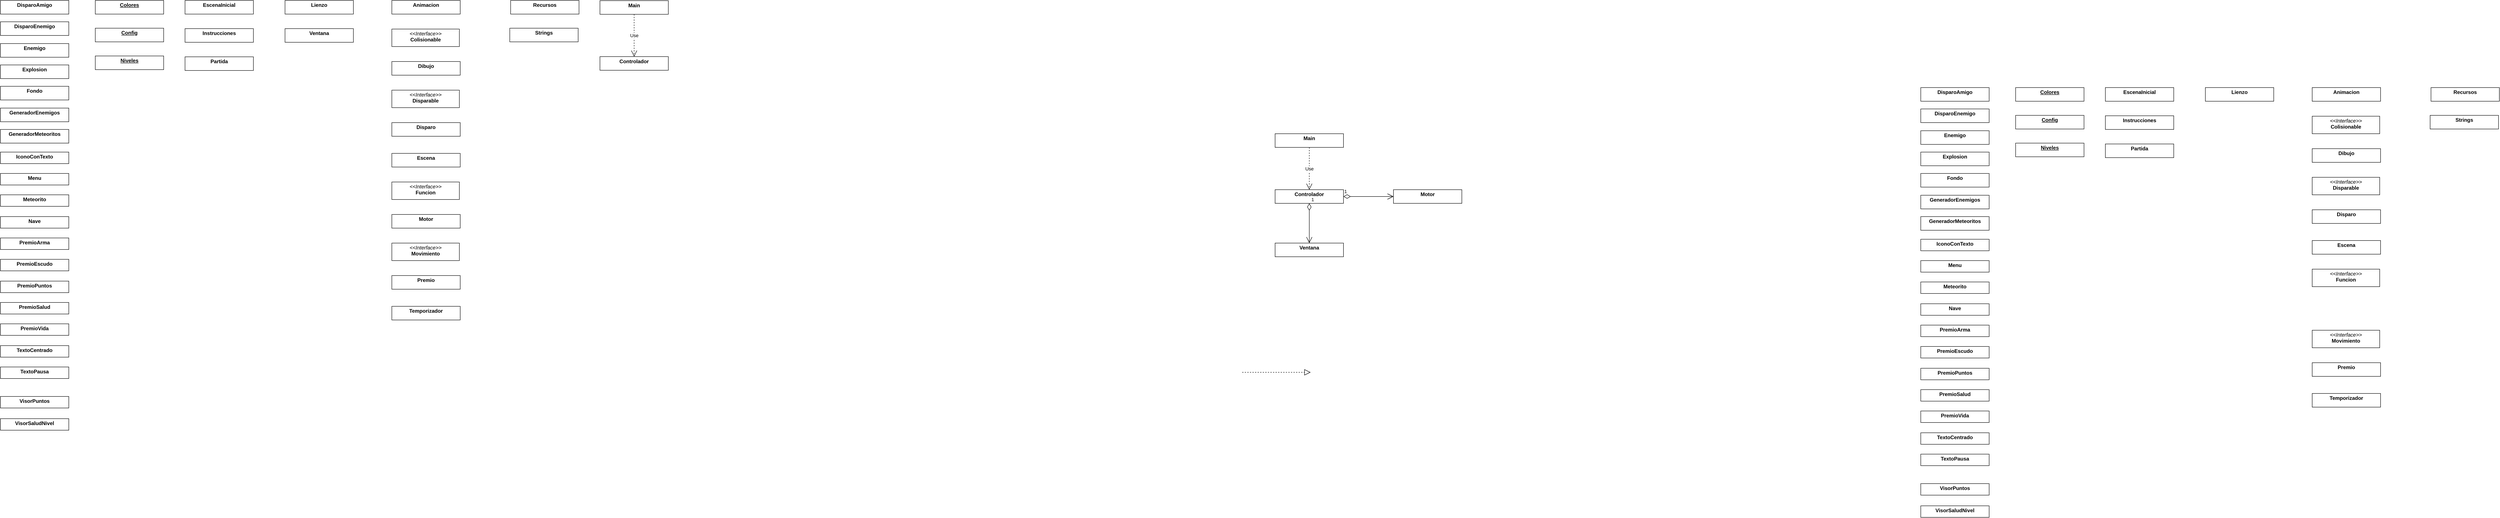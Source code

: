 <mxfile version="20.6.2" type="device"><diagram id="itXCBJvOmX2QoGqeuJrR" name="Página-1"><mxGraphModel dx="3394" dy="1994" grid="0" gridSize="10" guides="1" tooltips="1" connect="1" arrows="1" fold="1" page="1" pageScale="1" pageWidth="10000" pageHeight="10000" math="0" shadow="0"><root><mxCell id="0"/><mxCell id="1" parent="0"/><mxCell id="L-wheYBt7lBd8PpCLNtl-1" value="&lt;p style=&quot;margin:0px;margin-top:4px;text-align:center;&quot;&gt;&lt;i&gt;&amp;lt;&amp;lt;Interface&amp;gt;&amp;gt;&lt;/i&gt;&lt;br&gt;&lt;b&gt;Colisionable&lt;/b&gt;&lt;/p&gt;" style="verticalAlign=top;align=left;overflow=fill;fontSize=12;fontFamily=Helvetica;html=1;" vertex="1" parent="1"><mxGeometry x="1032" y="246" width="158" height="41" as="geometry"/></mxCell><mxCell id="L-wheYBt7lBd8PpCLNtl-2" value="&lt;p style=&quot;margin:0px;margin-top:4px;text-align:center;&quot;&gt;&lt;b&gt;DisparoAmigo&lt;/b&gt;&lt;br&gt;&lt;/p&gt;" style="verticalAlign=top;align=left;overflow=fill;fontSize=12;fontFamily=Helvetica;html=1;" vertex="1" parent="1"><mxGeometry x="116" y="179" width="160" height="32" as="geometry"/></mxCell><mxCell id="L-wheYBt7lBd8PpCLNtl-3" value="&lt;p style=&quot;margin:0px;margin-top:4px;text-align:center;&quot;&gt;&lt;b&gt;DisparoEnemigo&lt;/b&gt;&lt;br&gt;&lt;/p&gt;" style="verticalAlign=top;align=left;overflow=fill;fontSize=12;fontFamily=Helvetica;html=1;" vertex="1" parent="1"><mxGeometry x="116" y="229" width="160" height="32" as="geometry"/></mxCell><mxCell id="L-wheYBt7lBd8PpCLNtl-4" value="&lt;p style=&quot;margin:0px;margin-top:4px;text-align:center;&quot;&gt;&lt;b&gt;Enemigo&lt;/b&gt;&lt;br&gt;&lt;/p&gt;" style="verticalAlign=top;align=left;overflow=fill;fontSize=12;fontFamily=Helvetica;html=1;" vertex="1" parent="1"><mxGeometry x="116" y="280" width="160" height="32" as="geometry"/></mxCell><mxCell id="L-wheYBt7lBd8PpCLNtl-5" value="&lt;p style=&quot;margin:0px;margin-top:4px;text-align:center;&quot;&gt;&lt;b&gt;Explosion&lt;/b&gt;&lt;br&gt;&lt;/p&gt;" style="verticalAlign=top;align=left;overflow=fill;fontSize=12;fontFamily=Helvetica;html=1;" vertex="1" parent="1"><mxGeometry x="116" y="330" width="160" height="32" as="geometry"/></mxCell><mxCell id="L-wheYBt7lBd8PpCLNtl-6" value="&lt;p style=&quot;margin:0px;margin-top:4px;text-align:center;&quot;&gt;&lt;b&gt;Fondo&lt;/b&gt;&lt;br&gt;&lt;/p&gt;" style="verticalAlign=top;align=left;overflow=fill;fontSize=12;fontFamily=Helvetica;html=1;" vertex="1" parent="1"><mxGeometry x="116" y="380" width="160" height="32" as="geometry"/></mxCell><mxCell id="L-wheYBt7lBd8PpCLNtl-7" value="&lt;p style=&quot;margin:0px;margin-top:4px;text-align:center;&quot;&gt;&lt;b&gt;GeneradorEnemigos&lt;/b&gt;&lt;br&gt;&lt;/p&gt;" style="verticalAlign=top;align=left;overflow=fill;fontSize=12;fontFamily=Helvetica;html=1;" vertex="1" parent="1"><mxGeometry x="116" y="431" width="160" height="32" as="geometry"/></mxCell><mxCell id="L-wheYBt7lBd8PpCLNtl-8" value="&lt;p style=&quot;margin:0px;margin-top:4px;text-align:center;&quot;&gt;&lt;b&gt;GeneradorMeteoritos&lt;/b&gt;&lt;br&gt;&lt;/p&gt;" style="verticalAlign=top;align=left;overflow=fill;fontSize=12;fontFamily=Helvetica;html=1;" vertex="1" parent="1"><mxGeometry x="116" y="481" width="160" height="32" as="geometry"/></mxCell><mxCell id="L-wheYBt7lBd8PpCLNtl-9" value="&lt;p style=&quot;margin:0px;margin-top:4px;text-align:center;&quot;&gt;&lt;b&gt;IconoConTexto&lt;/b&gt;&lt;br&gt;&lt;/p&gt;" style="verticalAlign=top;align=left;overflow=fill;fontSize=12;fontFamily=Helvetica;html=1;" vertex="1" parent="1"><mxGeometry x="116" y="534" width="160" height="27" as="geometry"/></mxCell><mxCell id="L-wheYBt7lBd8PpCLNtl-10" value="&lt;p style=&quot;margin:0px;margin-top:4px;text-align:center;&quot;&gt;&lt;b&gt;Menu&lt;/b&gt;&lt;br&gt;&lt;/p&gt;" style="verticalAlign=top;align=left;overflow=fill;fontSize=12;fontFamily=Helvetica;html=1;" vertex="1" parent="1"><mxGeometry x="116" y="584" width="160" height="27" as="geometry"/></mxCell><mxCell id="L-wheYBt7lBd8PpCLNtl-11" value="&lt;p style=&quot;margin:0px;margin-top:4px;text-align:center;&quot;&gt;&lt;b&gt;Meteorito&lt;/b&gt;&lt;br&gt;&lt;/p&gt;" style="verticalAlign=top;align=left;overflow=fill;fontSize=12;fontFamily=Helvetica;html=1;" vertex="1" parent="1"><mxGeometry x="116" y="634" width="160" height="27" as="geometry"/></mxCell><mxCell id="L-wheYBt7lBd8PpCLNtl-12" value="&lt;p style=&quot;margin:0px;margin-top:4px;text-align:center;&quot;&gt;&lt;b&gt;Nave&lt;/b&gt;&lt;br&gt;&lt;/p&gt;" style="verticalAlign=top;align=left;overflow=fill;fontSize=12;fontFamily=Helvetica;html=1;" vertex="1" parent="1"><mxGeometry x="116" y="685" width="160" height="27" as="geometry"/></mxCell><mxCell id="L-wheYBt7lBd8PpCLNtl-13" value="&lt;p style=&quot;margin:0px;margin-top:4px;text-align:center;&quot;&gt;&lt;b&gt;PremioArma&lt;/b&gt;&lt;br&gt;&lt;/p&gt;" style="verticalAlign=top;align=left;overflow=fill;fontSize=12;fontFamily=Helvetica;html=1;" vertex="1" parent="1"><mxGeometry x="116" y="735" width="160" height="27" as="geometry"/></mxCell><mxCell id="L-wheYBt7lBd8PpCLNtl-14" value="&lt;p style=&quot;margin:0px;margin-top:4px;text-align:center;&quot;&gt;&lt;b&gt;PremioEscudo&lt;/b&gt;&lt;br&gt;&lt;/p&gt;" style="verticalAlign=top;align=left;overflow=fill;fontSize=12;fontFamily=Helvetica;html=1;" vertex="1" parent="1"><mxGeometry x="116" y="785" width="160" height="27" as="geometry"/></mxCell><mxCell id="L-wheYBt7lBd8PpCLNtl-15" value="&lt;p style=&quot;margin:0px;margin-top:4px;text-align:center;&quot;&gt;&lt;b&gt;PremioPuntos&lt;/b&gt;&lt;br&gt;&lt;/p&gt;" style="verticalAlign=top;align=left;overflow=fill;fontSize=12;fontFamily=Helvetica;html=1;" vertex="1" parent="1"><mxGeometry x="116" y="836" width="160" height="27" as="geometry"/></mxCell><mxCell id="L-wheYBt7lBd8PpCLNtl-16" value="&lt;p style=&quot;margin:0px;margin-top:4px;text-align:center;&quot;&gt;&lt;b&gt;PremioSalud&lt;/b&gt;&lt;br&gt;&lt;/p&gt;" style="verticalAlign=top;align=left;overflow=fill;fontSize=12;fontFamily=Helvetica;html=1;" vertex="1" parent="1"><mxGeometry x="116" y="886" width="160" height="27" as="geometry"/></mxCell><mxCell id="L-wheYBt7lBd8PpCLNtl-17" value="&lt;p style=&quot;margin:0px;margin-top:4px;text-align:center;&quot;&gt;&lt;b&gt;PremioVida&lt;/b&gt;&lt;br&gt;&lt;/p&gt;" style="verticalAlign=top;align=left;overflow=fill;fontSize=12;fontFamily=Helvetica;html=1;" vertex="1" parent="1"><mxGeometry x="116" y="936" width="160" height="27" as="geometry"/></mxCell><mxCell id="L-wheYBt7lBd8PpCLNtl-18" value="&lt;p style=&quot;margin:0px;margin-top:4px;text-align:center;&quot;&gt;&lt;b&gt;TextoCentrado&lt;/b&gt;&lt;br&gt;&lt;/p&gt;" style="verticalAlign=top;align=left;overflow=fill;fontSize=12;fontFamily=Helvetica;html=1;" vertex="1" parent="1"><mxGeometry x="116" y="987" width="160" height="27" as="geometry"/></mxCell><mxCell id="L-wheYBt7lBd8PpCLNtl-19" value="&lt;p style=&quot;margin:0px;margin-top:4px;text-align:center;&quot;&gt;&lt;b&gt;TextoPausa&lt;/b&gt;&lt;br&gt;&lt;/p&gt;" style="verticalAlign=top;align=left;overflow=fill;fontSize=12;fontFamily=Helvetica;html=1;" vertex="1" parent="1"><mxGeometry x="116" y="1037" width="160" height="27" as="geometry"/></mxCell><mxCell id="L-wheYBt7lBd8PpCLNtl-20" value="&lt;p style=&quot;margin:0px;margin-top:4px;text-align:center;&quot;&gt;&lt;b&gt;VisorPuntos&lt;/b&gt;&lt;br&gt;&lt;/p&gt;" style="verticalAlign=top;align=left;overflow=fill;fontSize=12;fontFamily=Helvetica;html=1;" vertex="1" parent="1"><mxGeometry x="116" y="1106" width="160" height="27" as="geometry"/></mxCell><mxCell id="L-wheYBt7lBd8PpCLNtl-21" value="&lt;p style=&quot;margin:0px;margin-top:4px;text-align:center;&quot;&gt;&lt;b&gt;VisorSaludNivel&lt;/b&gt;&lt;br&gt;&lt;/p&gt;" style="verticalAlign=top;align=left;overflow=fill;fontSize=12;fontFamily=Helvetica;html=1;" vertex="1" parent="1"><mxGeometry x="116" y="1158" width="160" height="27" as="geometry"/></mxCell><mxCell id="L-wheYBt7lBd8PpCLNtl-22" value="&lt;p style=&quot;margin:0px;margin-top:4px;text-align:center;&quot;&gt;&lt;b&gt;&lt;u&gt;Colores&lt;/u&gt;&lt;/b&gt;&lt;br&gt;&lt;/p&gt;" style="verticalAlign=top;align=left;overflow=fill;fontSize=12;fontFamily=Helvetica;html=1;" vertex="1" parent="1"><mxGeometry x="338" y="179" width="160" height="32" as="geometry"/></mxCell><mxCell id="L-wheYBt7lBd8PpCLNtl-23" value="&lt;p style=&quot;margin:0px;margin-top:4px;text-align:center;&quot;&gt;&lt;b&gt;&lt;u&gt;Config&lt;/u&gt;&lt;/b&gt;&lt;br&gt;&lt;/p&gt;" style="verticalAlign=top;align=left;overflow=fill;fontSize=12;fontFamily=Helvetica;html=1;" vertex="1" parent="1"><mxGeometry x="338" y="244" width="160" height="32" as="geometry"/></mxCell><mxCell id="L-wheYBt7lBd8PpCLNtl-24" value="&lt;p style=&quot;margin:0px;margin-top:4px;text-align:center;&quot;&gt;&lt;b&gt;&lt;u&gt;Niveles&lt;/u&gt;&lt;/b&gt;&lt;br&gt;&lt;/p&gt;" style="verticalAlign=top;align=left;overflow=fill;fontSize=12;fontFamily=Helvetica;html=1;" vertex="1" parent="1"><mxGeometry x="338" y="309" width="160" height="32" as="geometry"/></mxCell><mxCell id="L-wheYBt7lBd8PpCLNtl-25" value="&lt;p style=&quot;margin:0px;margin-top:4px;text-align:center;&quot;&gt;&lt;b&gt;EscenaInicial&lt;/b&gt;&lt;br&gt;&lt;/p&gt;" style="verticalAlign=top;align=left;overflow=fill;fontSize=12;fontFamily=Helvetica;html=1;" vertex="1" parent="1"><mxGeometry x="548" y="179" width="160" height="32" as="geometry"/></mxCell><mxCell id="L-wheYBt7lBd8PpCLNtl-27" value="&lt;p style=&quot;margin:0px;margin-top:4px;text-align:center;&quot;&gt;&lt;b&gt;Instrucciones&lt;/b&gt;&lt;br&gt;&lt;/p&gt;" style="verticalAlign=top;align=left;overflow=fill;fontSize=12;fontFamily=Helvetica;html=1;" vertex="1" parent="1"><mxGeometry x="548" y="245" width="160" height="32" as="geometry"/></mxCell><mxCell id="L-wheYBt7lBd8PpCLNtl-28" value="&lt;p style=&quot;margin:0px;margin-top:4px;text-align:center;&quot;&gt;&lt;b&gt;Partida&lt;/b&gt;&lt;br&gt;&lt;/p&gt;" style="verticalAlign=top;align=left;overflow=fill;fontSize=12;fontFamily=Helvetica;html=1;" vertex="1" parent="1"><mxGeometry x="548" y="311" width="160" height="32" as="geometry"/></mxCell><mxCell id="L-wheYBt7lBd8PpCLNtl-29" value="&lt;p style=&quot;margin:0px;margin-top:4px;text-align:center;&quot;&gt;&lt;b&gt;Lienzo&lt;/b&gt;&lt;br&gt;&lt;/p&gt;" style="verticalAlign=top;align=left;overflow=fill;fontSize=12;fontFamily=Helvetica;html=1;" vertex="1" parent="1"><mxGeometry x="782" y="179" width="160" height="32" as="geometry"/></mxCell><mxCell id="L-wheYBt7lBd8PpCLNtl-30" value="&lt;p style=&quot;margin:0px;margin-top:4px;text-align:center;&quot;&gt;&lt;b&gt;Ventana&lt;/b&gt;&lt;br&gt;&lt;/p&gt;" style="verticalAlign=top;align=left;overflow=fill;fontSize=12;fontFamily=Helvetica;html=1;" vertex="1" parent="1"><mxGeometry x="782" y="245" width="160" height="32" as="geometry"/></mxCell><mxCell id="L-wheYBt7lBd8PpCLNtl-31" value="&lt;p style=&quot;margin:0px;margin-top:4px;text-align:center;&quot;&gt;&lt;b&gt;Animacion&lt;/b&gt;&lt;br&gt;&lt;/p&gt;" style="verticalAlign=top;align=left;overflow=fill;fontSize=12;fontFamily=Helvetica;html=1;" vertex="1" parent="1"><mxGeometry x="1032" y="179" width="160" height="32" as="geometry"/></mxCell><mxCell id="L-wheYBt7lBd8PpCLNtl-32" value="&lt;p style=&quot;margin:0px;margin-top:4px;text-align:center;&quot;&gt;&lt;b&gt;Dibujo&lt;/b&gt;&lt;br&gt;&lt;/p&gt;" style="verticalAlign=top;align=left;overflow=fill;fontSize=12;fontFamily=Helvetica;html=1;" vertex="1" parent="1"><mxGeometry x="1032" y="322" width="160" height="32" as="geometry"/></mxCell><mxCell id="L-wheYBt7lBd8PpCLNtl-33" value="&lt;p style=&quot;margin:0px;margin-top:4px;text-align:center;&quot;&gt;&lt;i&gt;&amp;lt;&amp;lt;Interface&amp;gt;&amp;gt;&lt;/i&gt;&lt;br&gt;&lt;b&gt;Disparable&lt;/b&gt;&lt;br&gt;&lt;/p&gt;" style="verticalAlign=top;align=left;overflow=fill;fontSize=12;fontFamily=Helvetica;html=1;" vertex="1" parent="1"><mxGeometry x="1032" y="389" width="158" height="41" as="geometry"/></mxCell><mxCell id="L-wheYBt7lBd8PpCLNtl-34" value="&lt;p style=&quot;margin:0px;margin-top:4px;text-align:center;&quot;&gt;&lt;b&gt;Disparo&lt;/b&gt;&lt;br&gt;&lt;/p&gt;" style="verticalAlign=top;align=left;overflow=fill;fontSize=12;fontFamily=Helvetica;html=1;" vertex="1" parent="1"><mxGeometry x="1032" y="465" width="160" height="32" as="geometry"/></mxCell><mxCell id="L-wheYBt7lBd8PpCLNtl-35" value="&lt;p style=&quot;margin:0px;margin-top:4px;text-align:center;&quot;&gt;&lt;b&gt;Escena&lt;/b&gt;&lt;br&gt;&lt;/p&gt;" style="verticalAlign=top;align=left;overflow=fill;fontSize=12;fontFamily=Helvetica;html=1;" vertex="1" parent="1"><mxGeometry x="1032" y="537" width="160" height="32" as="geometry"/></mxCell><mxCell id="L-wheYBt7lBd8PpCLNtl-36" value="&lt;p style=&quot;margin:0px;margin-top:4px;text-align:center;&quot;&gt;&lt;i&gt;&amp;lt;&amp;lt;Interface&amp;gt;&amp;gt;&lt;/i&gt;&lt;br&gt;&lt;b&gt;Funcion&lt;/b&gt;&lt;br&gt;&lt;/p&gt;" style="verticalAlign=top;align=left;overflow=fill;fontSize=12;fontFamily=Helvetica;html=1;" vertex="1" parent="1"><mxGeometry x="1032" y="604" width="158" height="41" as="geometry"/></mxCell><mxCell id="L-wheYBt7lBd8PpCLNtl-37" value="&lt;p style=&quot;margin:0px;margin-top:4px;text-align:center;&quot;&gt;&lt;b&gt;Motor&lt;/b&gt;&lt;br&gt;&lt;/p&gt;" style="verticalAlign=top;align=left;overflow=fill;fontSize=12;fontFamily=Helvetica;html=1;" vertex="1" parent="1"><mxGeometry x="1032" y="680" width="160" height="32" as="geometry"/></mxCell><mxCell id="L-wheYBt7lBd8PpCLNtl-38" value="&lt;p style=&quot;margin:0px;margin-top:4px;text-align:center;&quot;&gt;&lt;b&gt;Premio&lt;/b&gt;&lt;br&gt;&lt;/p&gt;" style="verticalAlign=top;align=left;overflow=fill;fontSize=12;fontFamily=Helvetica;html=1;" vertex="1" parent="1"><mxGeometry x="1032" y="823" width="160" height="32" as="geometry"/></mxCell><mxCell id="L-wheYBt7lBd8PpCLNtl-39" value="&lt;p style=&quot;margin:0px;margin-top:4px;text-align:center;&quot;&gt;&lt;i&gt;&amp;lt;&amp;lt;Interface&amp;gt;&amp;gt;&lt;/i&gt;&lt;br&gt;&lt;b&gt;Movimiento&lt;/b&gt;&lt;br&gt;&lt;/p&gt;" style="verticalAlign=top;align=left;overflow=fill;fontSize=12;fontFamily=Helvetica;html=1;" vertex="1" parent="1"><mxGeometry x="1032" y="747" width="158" height="41" as="geometry"/></mxCell><mxCell id="L-wheYBt7lBd8PpCLNtl-41" value="&lt;p style=&quot;margin:0px;margin-top:4px;text-align:center;&quot;&gt;&lt;b&gt;Temporizador&lt;/b&gt;&lt;br&gt;&lt;/p&gt;" style="verticalAlign=top;align=left;overflow=fill;fontSize=12;fontFamily=Helvetica;html=1;" vertex="1" parent="1"><mxGeometry x="1032" y="895" width="160" height="32" as="geometry"/></mxCell><mxCell id="L-wheYBt7lBd8PpCLNtl-42" value="&lt;p style=&quot;margin:0px;margin-top:4px;text-align:center;&quot;&gt;&lt;b&gt;Recursos&lt;/b&gt;&lt;br&gt;&lt;/p&gt;" style="verticalAlign=top;align=left;overflow=fill;fontSize=12;fontFamily=Helvetica;html=1;" vertex="1" parent="1"><mxGeometry x="1310" y="179" width="160" height="32" as="geometry"/></mxCell><mxCell id="L-wheYBt7lBd8PpCLNtl-43" value="&lt;p style=&quot;margin:0px;margin-top:4px;text-align:center;&quot;&gt;&lt;b&gt;Strings&lt;/b&gt;&lt;br&gt;&lt;/p&gt;" style="verticalAlign=top;align=left;overflow=fill;fontSize=12;fontFamily=Helvetica;html=1;" vertex="1" parent="1"><mxGeometry x="1308" y="244" width="160" height="32" as="geometry"/></mxCell><mxCell id="L-wheYBt7lBd8PpCLNtl-44" value="&lt;p style=&quot;margin:0px;margin-top:4px;text-align:center;&quot;&gt;&lt;b&gt;Controlador&lt;/b&gt;&lt;br&gt;&lt;/p&gt;" style="verticalAlign=top;align=left;overflow=fill;fontSize=12;fontFamily=Helvetica;html=1;" vertex="1" parent="1"><mxGeometry x="1519" y="310.5" width="160" height="32" as="geometry"/></mxCell><mxCell id="L-wheYBt7lBd8PpCLNtl-45" value="&lt;p style=&quot;margin:0px;margin-top:4px;text-align:center;&quot;&gt;&lt;b&gt;Main&lt;/b&gt;&lt;br&gt;&lt;/p&gt;" style="verticalAlign=top;align=left;overflow=fill;fontSize=12;fontFamily=Helvetica;html=1;" vertex="1" parent="1"><mxGeometry x="1519" y="179.5" width="160" height="32" as="geometry"/></mxCell><mxCell id="L-wheYBt7lBd8PpCLNtl-46" value="" style="endArrow=block;dashed=1;endFill=0;endSize=12;html=1;rounded=0;" edge="1" parent="1"><mxGeometry width="160" relative="1" as="geometry"><mxPoint x="3022" y="1049.5" as="sourcePoint"/><mxPoint x="3182" y="1049.5" as="targetPoint"/></mxGeometry></mxCell><mxCell id="L-wheYBt7lBd8PpCLNtl-47" value="Use" style="endArrow=open;endSize=12;dashed=1;html=1;rounded=0;" edge="1" parent="1" source="L-wheYBt7lBd8PpCLNtl-45" target="L-wheYBt7lBd8PpCLNtl-44"><mxGeometry width="160" relative="1" as="geometry"><mxPoint x="572" y="500.5" as="sourcePoint"/><mxPoint x="732" y="500.5" as="targetPoint"/></mxGeometry></mxCell><mxCell id="L-wheYBt7lBd8PpCLNtl-52" value="&lt;p style=&quot;margin:0px;margin-top:4px;text-align:center;&quot;&gt;&lt;b&gt;Controlador&lt;/b&gt;&lt;br&gt;&lt;/p&gt;" style="verticalAlign=top;align=left;overflow=fill;fontSize=12;fontFamily=Helvetica;html=1;" vertex="1" parent="1"><mxGeometry x="3099" y="622" width="160" height="32" as="geometry"/></mxCell><mxCell id="L-wheYBt7lBd8PpCLNtl-53" value="&lt;p style=&quot;margin:0px;margin-top:4px;text-align:center;&quot;&gt;&lt;b&gt;Main&lt;/b&gt;&lt;br&gt;&lt;/p&gt;" style="verticalAlign=top;align=left;overflow=fill;fontSize=12;fontFamily=Helvetica;html=1;" vertex="1" parent="1"><mxGeometry x="3099" y="491" width="160" height="32" as="geometry"/></mxCell><mxCell id="L-wheYBt7lBd8PpCLNtl-54" value="Use" style="endArrow=open;endSize=12;dashed=1;html=1;rounded=0;" edge="1" source="L-wheYBt7lBd8PpCLNtl-53" target="L-wheYBt7lBd8PpCLNtl-52" parent="1"><mxGeometry width="160" relative="1" as="geometry"><mxPoint x="2152" y="812" as="sourcePoint"/><mxPoint x="2312" y="812" as="targetPoint"/></mxGeometry></mxCell><mxCell id="L-wheYBt7lBd8PpCLNtl-55" value="&lt;p style=&quot;margin:0px;margin-top:4px;text-align:center;&quot;&gt;&lt;b&gt;Ventana&lt;/b&gt;&lt;br&gt;&lt;/p&gt;" style="verticalAlign=top;align=left;overflow=fill;fontSize=12;fontFamily=Helvetica;html=1;" vertex="1" parent="1"><mxGeometry x="3099" y="747" width="160" height="32" as="geometry"/></mxCell><mxCell id="L-wheYBt7lBd8PpCLNtl-56" value="1" style="endArrow=open;html=1;endSize=12;startArrow=diamondThin;startSize=14;startFill=0;edgeStyle=orthogonalEdgeStyle;align=left;verticalAlign=bottom;rounded=0;" edge="1" parent="1" source="L-wheYBt7lBd8PpCLNtl-52" target="L-wheYBt7lBd8PpCLNtl-55"><mxGeometry x="-1" y="3" relative="1" as="geometry"><mxPoint x="2962" y="402" as="sourcePoint"/><mxPoint x="3122" y="402" as="targetPoint"/></mxGeometry></mxCell><mxCell id="L-wheYBt7lBd8PpCLNtl-57" value="&lt;p style=&quot;margin:0px;margin-top:4px;text-align:center;&quot;&gt;&lt;i&gt;&amp;lt;&amp;lt;Interface&amp;gt;&amp;gt;&lt;/i&gt;&lt;br&gt;&lt;b&gt;Colisionable&lt;/b&gt;&lt;/p&gt;" style="verticalAlign=top;align=left;overflow=fill;fontSize=12;fontFamily=Helvetica;html=1;" vertex="1" parent="1"><mxGeometry x="5526" y="450" width="158" height="41" as="geometry"/></mxCell><mxCell id="L-wheYBt7lBd8PpCLNtl-58" value="&lt;p style=&quot;margin:0px;margin-top:4px;text-align:center;&quot;&gt;&lt;b&gt;DisparoAmigo&lt;/b&gt;&lt;br&gt;&lt;/p&gt;" style="verticalAlign=top;align=left;overflow=fill;fontSize=12;fontFamily=Helvetica;html=1;" vertex="1" parent="1"><mxGeometry x="4610" y="383" width="160" height="32" as="geometry"/></mxCell><mxCell id="L-wheYBt7lBd8PpCLNtl-59" value="&lt;p style=&quot;margin:0px;margin-top:4px;text-align:center;&quot;&gt;&lt;b&gt;DisparoEnemigo&lt;/b&gt;&lt;br&gt;&lt;/p&gt;" style="verticalAlign=top;align=left;overflow=fill;fontSize=12;fontFamily=Helvetica;html=1;" vertex="1" parent="1"><mxGeometry x="4610" y="433" width="160" height="32" as="geometry"/></mxCell><mxCell id="L-wheYBt7lBd8PpCLNtl-60" value="&lt;p style=&quot;margin:0px;margin-top:4px;text-align:center;&quot;&gt;&lt;b&gt;Enemigo&lt;/b&gt;&lt;br&gt;&lt;/p&gt;" style="verticalAlign=top;align=left;overflow=fill;fontSize=12;fontFamily=Helvetica;html=1;" vertex="1" parent="1"><mxGeometry x="4610" y="484" width="160" height="32" as="geometry"/></mxCell><mxCell id="L-wheYBt7lBd8PpCLNtl-61" value="&lt;p style=&quot;margin:0px;margin-top:4px;text-align:center;&quot;&gt;&lt;b&gt;Explosion&lt;/b&gt;&lt;br&gt;&lt;/p&gt;" style="verticalAlign=top;align=left;overflow=fill;fontSize=12;fontFamily=Helvetica;html=1;" vertex="1" parent="1"><mxGeometry x="4610" y="534" width="160" height="32" as="geometry"/></mxCell><mxCell id="L-wheYBt7lBd8PpCLNtl-62" value="&lt;p style=&quot;margin:0px;margin-top:4px;text-align:center;&quot;&gt;&lt;b&gt;Fondo&lt;/b&gt;&lt;br&gt;&lt;/p&gt;" style="verticalAlign=top;align=left;overflow=fill;fontSize=12;fontFamily=Helvetica;html=1;" vertex="1" parent="1"><mxGeometry x="4610" y="584" width="160" height="32" as="geometry"/></mxCell><mxCell id="L-wheYBt7lBd8PpCLNtl-63" value="&lt;p style=&quot;margin:0px;margin-top:4px;text-align:center;&quot;&gt;&lt;b&gt;GeneradorEnemigos&lt;/b&gt;&lt;br&gt;&lt;/p&gt;" style="verticalAlign=top;align=left;overflow=fill;fontSize=12;fontFamily=Helvetica;html=1;" vertex="1" parent="1"><mxGeometry x="4610" y="635" width="160" height="32" as="geometry"/></mxCell><mxCell id="L-wheYBt7lBd8PpCLNtl-64" value="&lt;p style=&quot;margin:0px;margin-top:4px;text-align:center;&quot;&gt;&lt;b&gt;GeneradorMeteoritos&lt;/b&gt;&lt;br&gt;&lt;/p&gt;" style="verticalAlign=top;align=left;overflow=fill;fontSize=12;fontFamily=Helvetica;html=1;" vertex="1" parent="1"><mxGeometry x="4610" y="685" width="160" height="32" as="geometry"/></mxCell><mxCell id="L-wheYBt7lBd8PpCLNtl-65" value="&lt;p style=&quot;margin:0px;margin-top:4px;text-align:center;&quot;&gt;&lt;b&gt;IconoConTexto&lt;/b&gt;&lt;br&gt;&lt;/p&gt;" style="verticalAlign=top;align=left;overflow=fill;fontSize=12;fontFamily=Helvetica;html=1;" vertex="1" parent="1"><mxGeometry x="4610" y="738" width="160" height="27" as="geometry"/></mxCell><mxCell id="L-wheYBt7lBd8PpCLNtl-66" value="&lt;p style=&quot;margin:0px;margin-top:4px;text-align:center;&quot;&gt;&lt;b&gt;Menu&lt;/b&gt;&lt;br&gt;&lt;/p&gt;" style="verticalAlign=top;align=left;overflow=fill;fontSize=12;fontFamily=Helvetica;html=1;" vertex="1" parent="1"><mxGeometry x="4610" y="788" width="160" height="27" as="geometry"/></mxCell><mxCell id="L-wheYBt7lBd8PpCLNtl-67" value="&lt;p style=&quot;margin:0px;margin-top:4px;text-align:center;&quot;&gt;&lt;b&gt;Meteorito&lt;/b&gt;&lt;br&gt;&lt;/p&gt;" style="verticalAlign=top;align=left;overflow=fill;fontSize=12;fontFamily=Helvetica;html=1;" vertex="1" parent="1"><mxGeometry x="4610" y="838" width="160" height="27" as="geometry"/></mxCell><mxCell id="L-wheYBt7lBd8PpCLNtl-68" value="&lt;p style=&quot;margin:0px;margin-top:4px;text-align:center;&quot;&gt;&lt;b&gt;Nave&lt;/b&gt;&lt;br&gt;&lt;/p&gt;" style="verticalAlign=top;align=left;overflow=fill;fontSize=12;fontFamily=Helvetica;html=1;" vertex="1" parent="1"><mxGeometry x="4610" y="889" width="160" height="27" as="geometry"/></mxCell><mxCell id="L-wheYBt7lBd8PpCLNtl-69" value="&lt;p style=&quot;margin:0px;margin-top:4px;text-align:center;&quot;&gt;&lt;b&gt;PremioArma&lt;/b&gt;&lt;br&gt;&lt;/p&gt;" style="verticalAlign=top;align=left;overflow=fill;fontSize=12;fontFamily=Helvetica;html=1;" vertex="1" parent="1"><mxGeometry x="4610" y="939" width="160" height="27" as="geometry"/></mxCell><mxCell id="L-wheYBt7lBd8PpCLNtl-70" value="&lt;p style=&quot;margin:0px;margin-top:4px;text-align:center;&quot;&gt;&lt;b&gt;PremioEscudo&lt;/b&gt;&lt;br&gt;&lt;/p&gt;" style="verticalAlign=top;align=left;overflow=fill;fontSize=12;fontFamily=Helvetica;html=1;" vertex="1" parent="1"><mxGeometry x="4610" y="989" width="160" height="27" as="geometry"/></mxCell><mxCell id="L-wheYBt7lBd8PpCLNtl-71" value="&lt;p style=&quot;margin:0px;margin-top:4px;text-align:center;&quot;&gt;&lt;b&gt;PremioPuntos&lt;/b&gt;&lt;br&gt;&lt;/p&gt;" style="verticalAlign=top;align=left;overflow=fill;fontSize=12;fontFamily=Helvetica;html=1;" vertex="1" parent="1"><mxGeometry x="4610" y="1040" width="160" height="27" as="geometry"/></mxCell><mxCell id="L-wheYBt7lBd8PpCLNtl-72" value="&lt;p style=&quot;margin:0px;margin-top:4px;text-align:center;&quot;&gt;&lt;b&gt;PremioSalud&lt;/b&gt;&lt;br&gt;&lt;/p&gt;" style="verticalAlign=top;align=left;overflow=fill;fontSize=12;fontFamily=Helvetica;html=1;" vertex="1" parent="1"><mxGeometry x="4610" y="1090" width="160" height="27" as="geometry"/></mxCell><mxCell id="L-wheYBt7lBd8PpCLNtl-73" value="&lt;p style=&quot;margin:0px;margin-top:4px;text-align:center;&quot;&gt;&lt;b&gt;PremioVida&lt;/b&gt;&lt;br&gt;&lt;/p&gt;" style="verticalAlign=top;align=left;overflow=fill;fontSize=12;fontFamily=Helvetica;html=1;" vertex="1" parent="1"><mxGeometry x="4610" y="1140" width="160" height="27" as="geometry"/></mxCell><mxCell id="L-wheYBt7lBd8PpCLNtl-74" value="&lt;p style=&quot;margin:0px;margin-top:4px;text-align:center;&quot;&gt;&lt;b&gt;TextoCentrado&lt;/b&gt;&lt;br&gt;&lt;/p&gt;" style="verticalAlign=top;align=left;overflow=fill;fontSize=12;fontFamily=Helvetica;html=1;" vertex="1" parent="1"><mxGeometry x="4610" y="1191" width="160" height="27" as="geometry"/></mxCell><mxCell id="L-wheYBt7lBd8PpCLNtl-75" value="&lt;p style=&quot;margin:0px;margin-top:4px;text-align:center;&quot;&gt;&lt;b&gt;TextoPausa&lt;/b&gt;&lt;br&gt;&lt;/p&gt;" style="verticalAlign=top;align=left;overflow=fill;fontSize=12;fontFamily=Helvetica;html=1;" vertex="1" parent="1"><mxGeometry x="4610" y="1241" width="160" height="27" as="geometry"/></mxCell><mxCell id="L-wheYBt7lBd8PpCLNtl-76" value="&lt;p style=&quot;margin:0px;margin-top:4px;text-align:center;&quot;&gt;&lt;b&gt;VisorPuntos&lt;/b&gt;&lt;br&gt;&lt;/p&gt;" style="verticalAlign=top;align=left;overflow=fill;fontSize=12;fontFamily=Helvetica;html=1;" vertex="1" parent="1"><mxGeometry x="4610" y="1310" width="160" height="27" as="geometry"/></mxCell><mxCell id="L-wheYBt7lBd8PpCLNtl-77" value="&lt;p style=&quot;margin:0px;margin-top:4px;text-align:center;&quot;&gt;&lt;b&gt;VisorSaludNivel&lt;/b&gt;&lt;br&gt;&lt;/p&gt;" style="verticalAlign=top;align=left;overflow=fill;fontSize=12;fontFamily=Helvetica;html=1;" vertex="1" parent="1"><mxGeometry x="4610" y="1362" width="160" height="27" as="geometry"/></mxCell><mxCell id="L-wheYBt7lBd8PpCLNtl-78" value="&lt;p style=&quot;margin:0px;margin-top:4px;text-align:center;&quot;&gt;&lt;b&gt;&lt;u&gt;Colores&lt;/u&gt;&lt;/b&gt;&lt;br&gt;&lt;/p&gt;" style="verticalAlign=top;align=left;overflow=fill;fontSize=12;fontFamily=Helvetica;html=1;" vertex="1" parent="1"><mxGeometry x="4832" y="383" width="160" height="32" as="geometry"/></mxCell><mxCell id="L-wheYBt7lBd8PpCLNtl-79" value="&lt;p style=&quot;margin:0px;margin-top:4px;text-align:center;&quot;&gt;&lt;b&gt;&lt;u&gt;Config&lt;/u&gt;&lt;/b&gt;&lt;br&gt;&lt;/p&gt;" style="verticalAlign=top;align=left;overflow=fill;fontSize=12;fontFamily=Helvetica;html=1;" vertex="1" parent="1"><mxGeometry x="4832" y="448" width="160" height="32" as="geometry"/></mxCell><mxCell id="L-wheYBt7lBd8PpCLNtl-80" value="&lt;p style=&quot;margin:0px;margin-top:4px;text-align:center;&quot;&gt;&lt;b&gt;&lt;u&gt;Niveles&lt;/u&gt;&lt;/b&gt;&lt;br&gt;&lt;/p&gt;" style="verticalAlign=top;align=left;overflow=fill;fontSize=12;fontFamily=Helvetica;html=1;" vertex="1" parent="1"><mxGeometry x="4832" y="513" width="160" height="32" as="geometry"/></mxCell><mxCell id="L-wheYBt7lBd8PpCLNtl-81" value="&lt;p style=&quot;margin:0px;margin-top:4px;text-align:center;&quot;&gt;&lt;b&gt;EscenaInicial&lt;/b&gt;&lt;br&gt;&lt;/p&gt;" style="verticalAlign=top;align=left;overflow=fill;fontSize=12;fontFamily=Helvetica;html=1;" vertex="1" parent="1"><mxGeometry x="5042" y="383" width="160" height="32" as="geometry"/></mxCell><mxCell id="L-wheYBt7lBd8PpCLNtl-82" value="&lt;p style=&quot;margin:0px;margin-top:4px;text-align:center;&quot;&gt;&lt;b&gt;Instrucciones&lt;/b&gt;&lt;br&gt;&lt;/p&gt;" style="verticalAlign=top;align=left;overflow=fill;fontSize=12;fontFamily=Helvetica;html=1;" vertex="1" parent="1"><mxGeometry x="5042" y="449" width="160" height="32" as="geometry"/></mxCell><mxCell id="L-wheYBt7lBd8PpCLNtl-83" value="&lt;p style=&quot;margin:0px;margin-top:4px;text-align:center;&quot;&gt;&lt;b&gt;Partida&lt;/b&gt;&lt;br&gt;&lt;/p&gt;" style="verticalAlign=top;align=left;overflow=fill;fontSize=12;fontFamily=Helvetica;html=1;" vertex="1" parent="1"><mxGeometry x="5042" y="515" width="160" height="32" as="geometry"/></mxCell><mxCell id="L-wheYBt7lBd8PpCLNtl-84" value="&lt;p style=&quot;margin:0px;margin-top:4px;text-align:center;&quot;&gt;&lt;b&gt;Lienzo&lt;/b&gt;&lt;br&gt;&lt;/p&gt;" style="verticalAlign=top;align=left;overflow=fill;fontSize=12;fontFamily=Helvetica;html=1;" vertex="1" parent="1"><mxGeometry x="5276" y="383" width="160" height="32" as="geometry"/></mxCell><mxCell id="L-wheYBt7lBd8PpCLNtl-86" value="&lt;p style=&quot;margin:0px;margin-top:4px;text-align:center;&quot;&gt;&lt;b&gt;Animacion&lt;/b&gt;&lt;br&gt;&lt;/p&gt;" style="verticalAlign=top;align=left;overflow=fill;fontSize=12;fontFamily=Helvetica;html=1;" vertex="1" parent="1"><mxGeometry x="5526" y="383" width="160" height="32" as="geometry"/></mxCell><mxCell id="L-wheYBt7lBd8PpCLNtl-87" value="&lt;p style=&quot;margin:0px;margin-top:4px;text-align:center;&quot;&gt;&lt;b&gt;Dibujo&lt;/b&gt;&lt;br&gt;&lt;/p&gt;" style="verticalAlign=top;align=left;overflow=fill;fontSize=12;fontFamily=Helvetica;html=1;" vertex="1" parent="1"><mxGeometry x="5526" y="526" width="160" height="32" as="geometry"/></mxCell><mxCell id="L-wheYBt7lBd8PpCLNtl-88" value="&lt;p style=&quot;margin:0px;margin-top:4px;text-align:center;&quot;&gt;&lt;i&gt;&amp;lt;&amp;lt;Interface&amp;gt;&amp;gt;&lt;/i&gt;&lt;br&gt;&lt;b&gt;Disparable&lt;/b&gt;&lt;br&gt;&lt;/p&gt;" style="verticalAlign=top;align=left;overflow=fill;fontSize=12;fontFamily=Helvetica;html=1;" vertex="1" parent="1"><mxGeometry x="5526" y="593" width="158" height="41" as="geometry"/></mxCell><mxCell id="L-wheYBt7lBd8PpCLNtl-89" value="&lt;p style=&quot;margin:0px;margin-top:4px;text-align:center;&quot;&gt;&lt;b&gt;Disparo&lt;/b&gt;&lt;br&gt;&lt;/p&gt;" style="verticalAlign=top;align=left;overflow=fill;fontSize=12;fontFamily=Helvetica;html=1;" vertex="1" parent="1"><mxGeometry x="5526" y="669" width="160" height="32" as="geometry"/></mxCell><mxCell id="L-wheYBt7lBd8PpCLNtl-90" value="&lt;p style=&quot;margin:0px;margin-top:4px;text-align:center;&quot;&gt;&lt;b&gt;Escena&lt;/b&gt;&lt;br&gt;&lt;/p&gt;" style="verticalAlign=top;align=left;overflow=fill;fontSize=12;fontFamily=Helvetica;html=1;" vertex="1" parent="1"><mxGeometry x="5526" y="741" width="160" height="32" as="geometry"/></mxCell><mxCell id="L-wheYBt7lBd8PpCLNtl-91" value="&lt;p style=&quot;margin:0px;margin-top:4px;text-align:center;&quot;&gt;&lt;i&gt;&amp;lt;&amp;lt;Interface&amp;gt;&amp;gt;&lt;/i&gt;&lt;br&gt;&lt;b&gt;Funcion&lt;/b&gt;&lt;br&gt;&lt;/p&gt;" style="verticalAlign=top;align=left;overflow=fill;fontSize=12;fontFamily=Helvetica;html=1;" vertex="1" parent="1"><mxGeometry x="5526" y="808" width="158" height="41" as="geometry"/></mxCell><mxCell id="L-wheYBt7lBd8PpCLNtl-92" value="&lt;p style=&quot;margin:0px;margin-top:4px;text-align:center;&quot;&gt;&lt;b&gt;Motor&lt;/b&gt;&lt;br&gt;&lt;/p&gt;" style="verticalAlign=top;align=left;overflow=fill;fontSize=12;fontFamily=Helvetica;html=1;" vertex="1" parent="1"><mxGeometry x="3376" y="622" width="160" height="32" as="geometry"/></mxCell><mxCell id="L-wheYBt7lBd8PpCLNtl-93" value="&lt;p style=&quot;margin:0px;margin-top:4px;text-align:center;&quot;&gt;&lt;b&gt;Premio&lt;/b&gt;&lt;br&gt;&lt;/p&gt;" style="verticalAlign=top;align=left;overflow=fill;fontSize=12;fontFamily=Helvetica;html=1;" vertex="1" parent="1"><mxGeometry x="5526" y="1027" width="160" height="32" as="geometry"/></mxCell><mxCell id="L-wheYBt7lBd8PpCLNtl-94" value="&lt;p style=&quot;margin:0px;margin-top:4px;text-align:center;&quot;&gt;&lt;i&gt;&amp;lt;&amp;lt;Interface&amp;gt;&amp;gt;&lt;/i&gt;&lt;br&gt;&lt;b&gt;Movimiento&lt;/b&gt;&lt;br&gt;&lt;/p&gt;" style="verticalAlign=top;align=left;overflow=fill;fontSize=12;fontFamily=Helvetica;html=1;" vertex="1" parent="1"><mxGeometry x="5526" y="951" width="158" height="41" as="geometry"/></mxCell><mxCell id="L-wheYBt7lBd8PpCLNtl-95" value="&lt;p style=&quot;margin:0px;margin-top:4px;text-align:center;&quot;&gt;&lt;b&gt;Temporizador&lt;/b&gt;&lt;br&gt;&lt;/p&gt;" style="verticalAlign=top;align=left;overflow=fill;fontSize=12;fontFamily=Helvetica;html=1;" vertex="1" parent="1"><mxGeometry x="5526" y="1099" width="160" height="32" as="geometry"/></mxCell><mxCell id="L-wheYBt7lBd8PpCLNtl-96" value="&lt;p style=&quot;margin:0px;margin-top:4px;text-align:center;&quot;&gt;&lt;b&gt;Recursos&lt;/b&gt;&lt;br&gt;&lt;/p&gt;" style="verticalAlign=top;align=left;overflow=fill;fontSize=12;fontFamily=Helvetica;html=1;" vertex="1" parent="1"><mxGeometry x="5804" y="383" width="160" height="32" as="geometry"/></mxCell><mxCell id="L-wheYBt7lBd8PpCLNtl-97" value="&lt;p style=&quot;margin:0px;margin-top:4px;text-align:center;&quot;&gt;&lt;b&gt;Strings&lt;/b&gt;&lt;br&gt;&lt;/p&gt;" style="verticalAlign=top;align=left;overflow=fill;fontSize=12;fontFamily=Helvetica;html=1;" vertex="1" parent="1"><mxGeometry x="5802" y="448" width="160" height="32" as="geometry"/></mxCell><mxCell id="L-wheYBt7lBd8PpCLNtl-101" value="1" style="endArrow=open;html=1;endSize=12;startArrow=diamondThin;startSize=14;startFill=0;edgeStyle=orthogonalEdgeStyle;align=left;verticalAlign=bottom;rounded=0;" edge="1" parent="1" source="L-wheYBt7lBd8PpCLNtl-52" target="L-wheYBt7lBd8PpCLNtl-92"><mxGeometry x="-1" y="3" relative="1" as="geometry"><mxPoint x="3189" y="664" as="sourcePoint"/><mxPoint x="3189" y="757" as="targetPoint"/></mxGeometry></mxCell></root></mxGraphModel></diagram></mxfile>